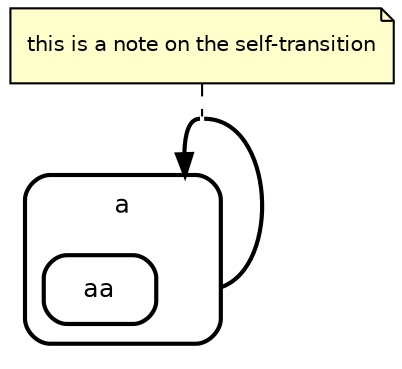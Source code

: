 digraph "state transitions" {
  fontname="Helvetica" fontsize=12 penwidth=2.0 splines=true ordering=out compound=true overlap=scale nodesep=0.3 ranksep=0.1
  node [shape=plaintext style=filled fillcolor="#FFFFFF01" fontname=Helvetica fontsize=12 penwidth=2.0]
  edge [fontname=Helvetica fontsize=10]

  "self_tr_a_a_1" [shape=point style=invis width=0 height=0 fixedsize=true]
  subgraph "cluster_a" {
    class="state regular" label= <
    <table cellborder="0" border="0">
      <tr><td>a</td></tr>
    </table>
    > style=rounded penwidth=2.0
    "a" [shape=point style=invis margin=0 width=0 height=0 fixedsize=true]
      "aa" [margin=0 class="state regular" label= <
        <table align="center" cellborder="0" border="2" style="rounded" width="48">
          <tr><td width="48" cellpadding="7">aa</td></tr>
        </table>
      >]

  }
  "a" -> "self_tr_a_a_1" [label="    \l" arrowhead=none class="transition" tailport="e" headport="e" ltail="cluster_a" penwidth=2]
  "self_tr_a_a_1" -> "a" [class="transition" lhead="cluster_a" tailport="w" penwidth=2]
  "note_tr_a_a_1" -> "self_tr_a_a_1" [style=dashed arrowtail=none arrowhead=none weight=0]
  "note_tr_a_a_1" [label="this is a note on the self-transition\l" shape=note fontsize=10 color=black fontcolor=black fillcolor="#ffffcc" penwidth=1.0]

}
